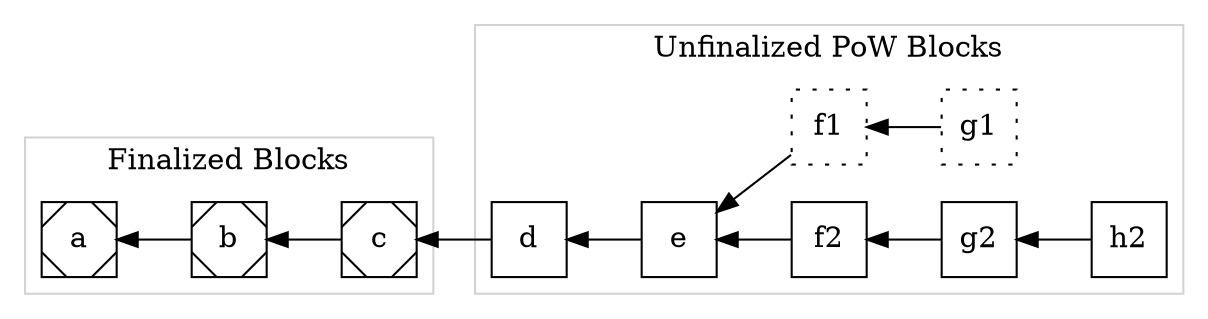 digraph BlockHistory {
    rankdir = RL
    color = "lightgrey"

    subgraph cluster_pow {
        label = "Unfinalized PoW Blocks"
        node [ shape=square ]

        # unforked PoW suffix:
        e -> d

        subgraph rollback_branch {
            node [ style = "dotted" ]
            g1 -> f1
            f1 -> e
        }

        subgraph winning_branch {
            h2 -> g2
            g2 -> f2
            f2 -> e
        }
    }

    subgraph cluster_final {
        label = "Finalized Blocks"
        node [ shape=Msquare ]

        d -> c
        c -> b
        b -> a
    }
}
